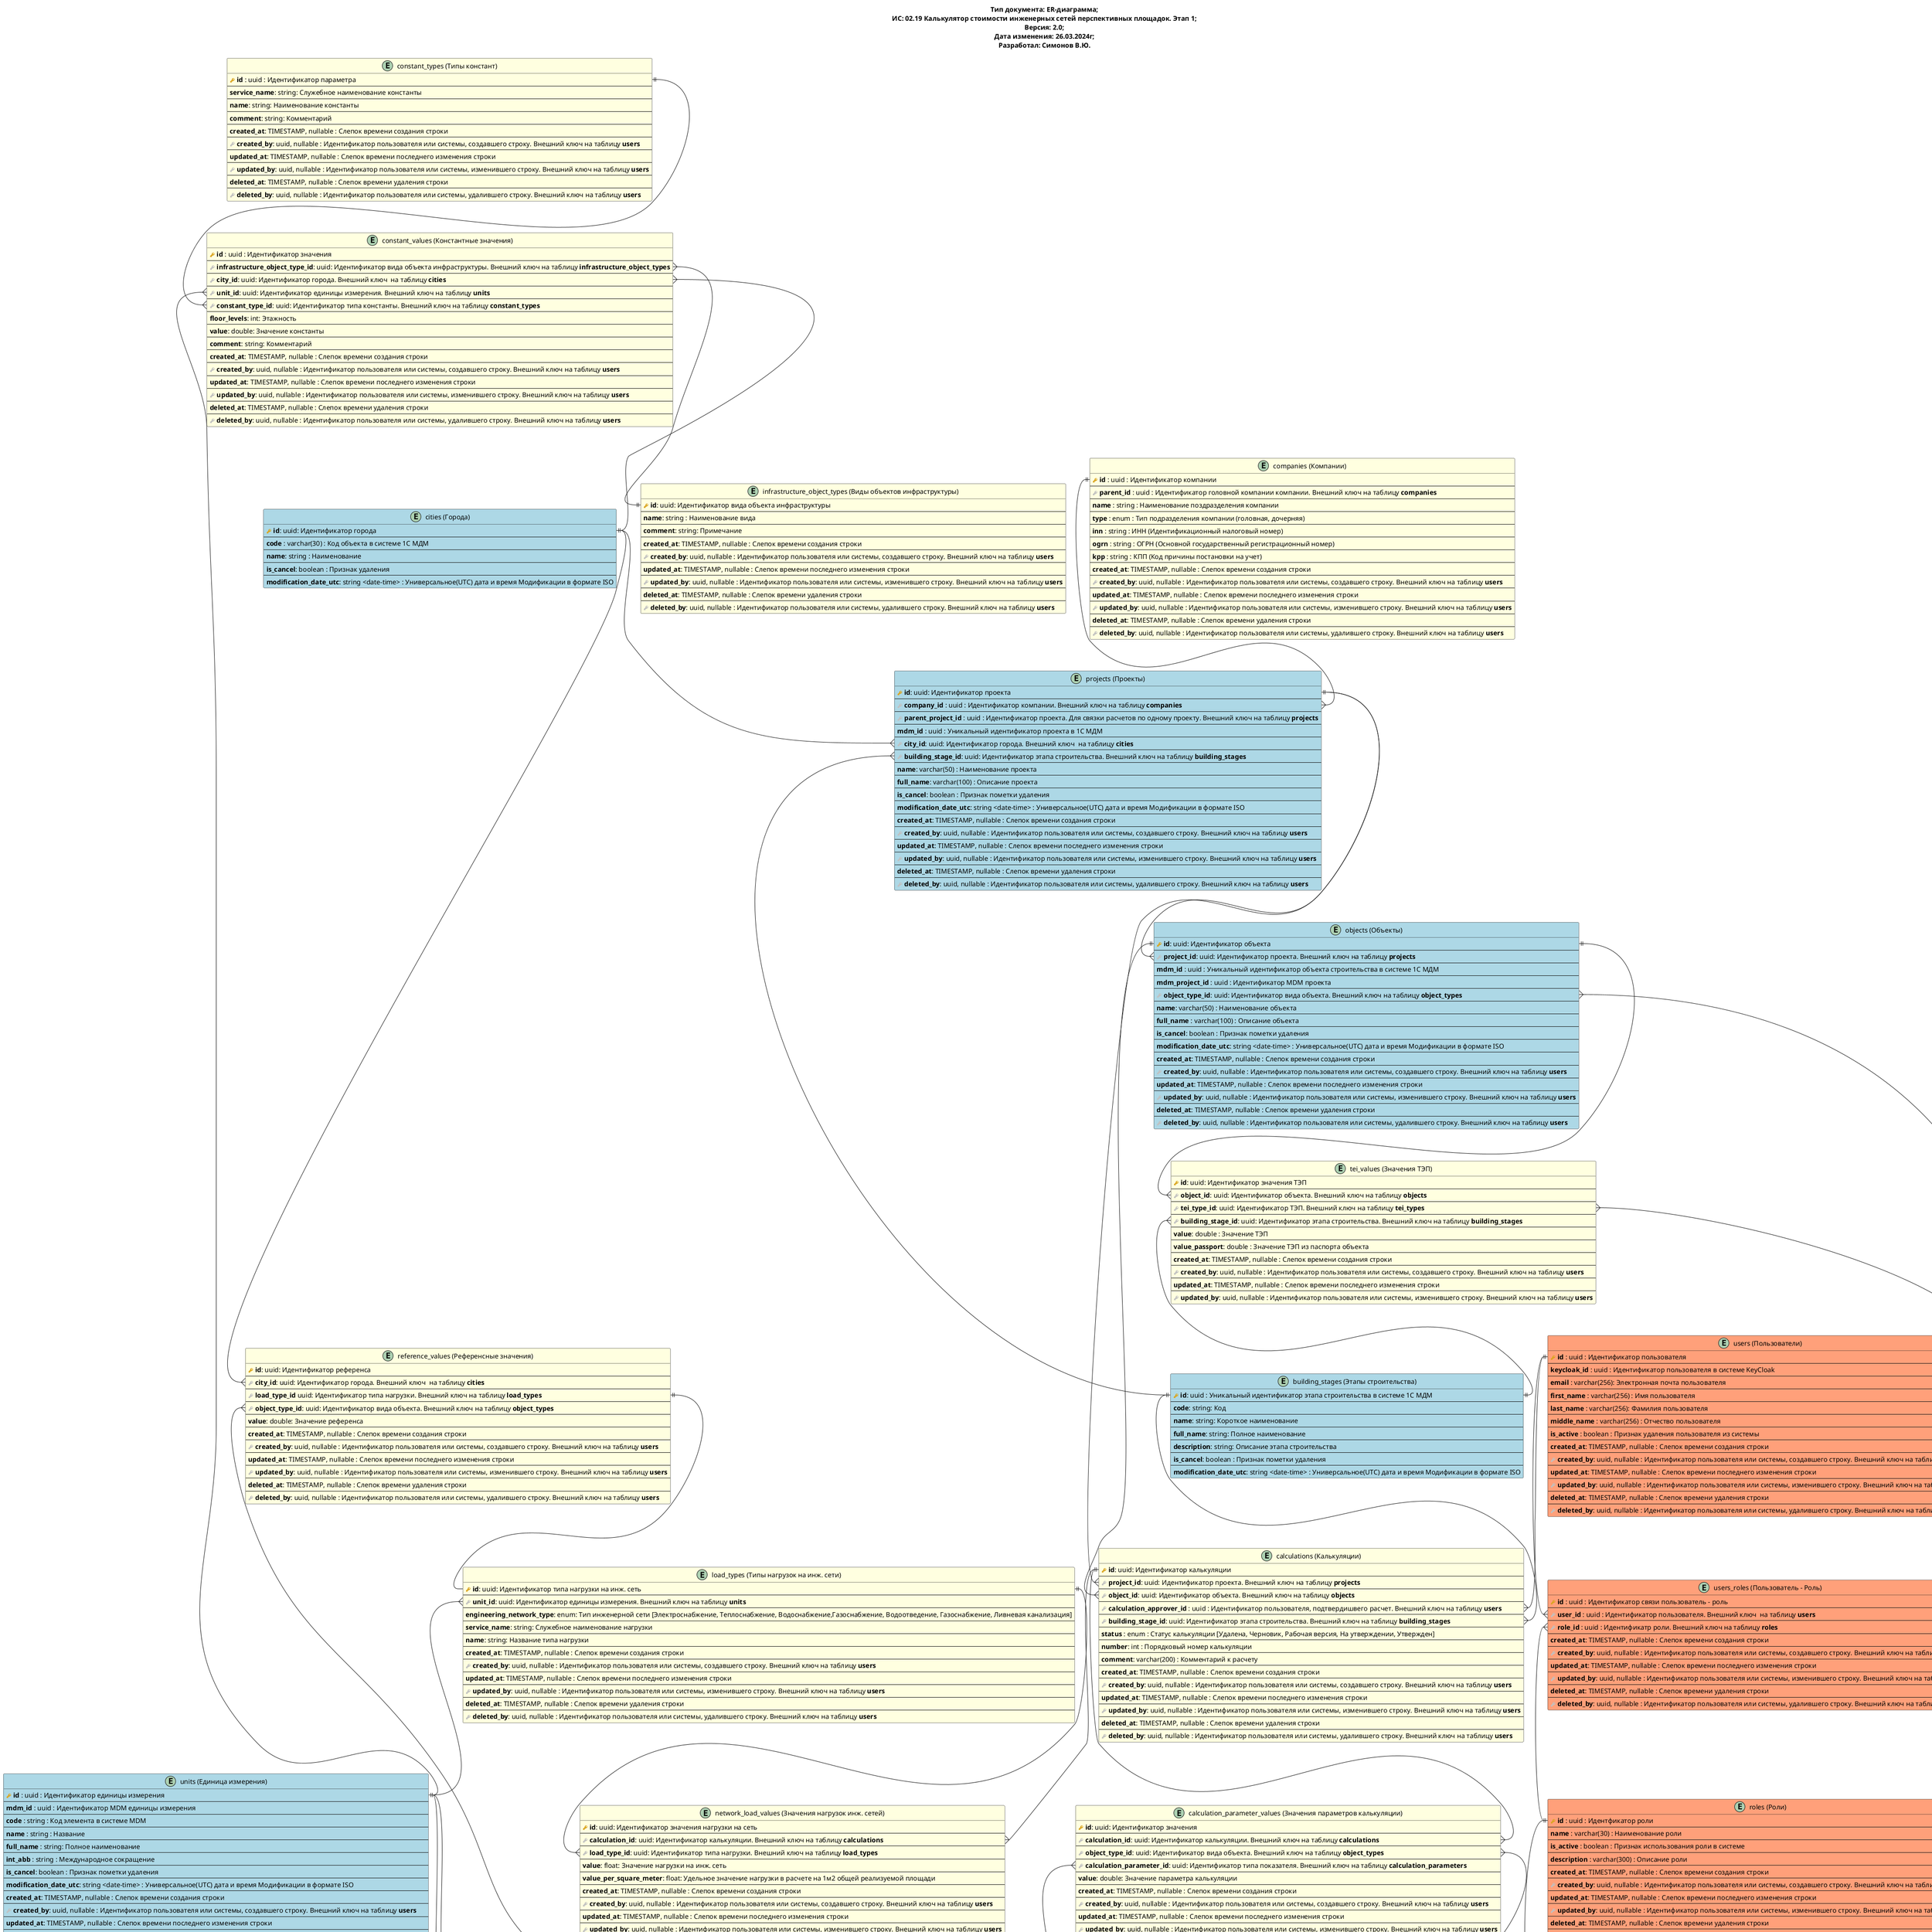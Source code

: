 @startuml 02.19 Калькулятор стоимости инженерных сетей перспективных площадок

title
Тип документа: ER-диаграмма;
ИС: 02.19 Калькулятор стоимости инженерных сетей перспективных площадок. Этап 1;
Версия: 2.0;
Дата изменения: 26.03.2024г;
Разработал: Симонов В.Ю.
end title

hide empty methods

!procedure $fk($name)
<color:#Silver><&key></color> <b>$name</b>
!endprocedure

!procedure $pk($name)
<color:#GoldenRod><&key></color> <b>$name</b>
!endprocedure

entity "companies (Компании)" as companies #LightYellow{
    $pk(id) : uuid : Идентификатор компании
    --
    $fk(parent_id) : uuid : Идентификатор головной компании компании. Внешний ключ на таблицу **companies**
    --
    **name** : string : Наименование поздразделения компании
    --
    **type** : enum : Тип подразделения компании (головная, дочерняя)
    --
    **inn** : string : ИНН (Идентификационный налоговый номер)
    --
    **ogrn** : string : ОГРН (Основной государственный регистрационный номер)
    --
    **kpp** : string : КПП (Код причины постановки на учет)
    --
    **created_at**: TIMESTAMP, nullable : Слепок времени создания строки
    --
    $fk(created_by): uuid, nullable : Идентификатор пользователя или системы, создавшего строку. Внешний ключ на таблицу **users**
    --
    **updated_at**: TIMESTAMP, nullable : Слепок времени последнего изменения строки
    --
    $fk(updated_by): uuid, nullable : Идентификатор пользователя или системы, изменившего строку. Внешний ключ на таблицу **users**
    --
    **deleted_at**: TIMESTAMP, nullable : Слепок времени удаления строки
    --
    $fk(deleted_by): uuid, nullable : Идентификатор пользователя или системы, удалившего строку. Внешний ключ на таблицу **users**
}

entity "roles_permissions (Роль - Право)" as roles_permissions #LightSalmon {
    $pk(id) : uuid : Идентификатор cвязи Роль-Право (PK)
    --
    $fk(role_id) : uuid : Идентфикатор роли (FK)
    --
    $fk(permission_id) : uuid : Идентификатор права (FK)
    --
    **created_at**: TIMESTAMP, nullable : Слепок времени создания строки
    --
    $fk(created_by): uuid, nullable : Идентификатор пользователя или системы, создавшего строку. Внешний ключ на таблицу **users**
    --
    **updated_at**: TIMESTAMP, nullable : Слепок времени последнего изменения строки
    --
    $fk(updated_by): uuid, nullable : Идентификатор пользователя или системы, изменившего строку. Внешний ключ на таблицу **users**
    --
    **deleted_at**: TIMESTAMP, nullable : Слепок времени удаления строки
    --
    $fk(deleted_by): uuid, nullable : Идентификатор пользователя или системы, удалившего строку. Внешний ключ на таблицу **users**
}

entity "permissions (Права)" as permissions #LightSalmon  {
    $pk(id) : uuid : Идентификатор права (PK)
    --
    **name** : varchar(30) : Наименование права
    --
    **decription** : varchar(200) : Описание права
    --
    **is_active** : boolean : Признак использования права в системе
    --
    **created_at**: TIMESTAMP, nullable : Слепок времени создания строки
    --
    $fk(created_by): uuid, nullable : Идентификатор пользователя или системы, создавшего строку. Внешний ключ на таблицу **users**
    --
    **updated_at**: TIMESTAMP, nullable : Слепок времени последнего изменения строки
    --
    $fk(updated_by): uuid, nullable : Идентификатор пользователя или системы, изменившего строку. Внешний ключ на таблицу **users**
    --
    **deleted_at**: TIMESTAMP, nullable : Слепок времени удаления строки
    --
    $fk(deleted_by): uuid, nullable : Идентификатор пользователя или системы, удалившего строку. Внешний ключ на таблицу **users**
}
entity "users (Пользователи)" as users #LightSalmon{
    $pk(id) : uuid : Идентификатор пользователя
    --
    **keyсloak_id** : uuid : Идентификатор пользователя в системе KeyСloak
    --
    **email** : varchar(256): Электронная почта пользователя
    --
    **first_name** : varchar(256) : Имя пользователя
    --
    **last_name** : varchar(256): Фамилия пользователя
    --
    **middle_name** : varchar(256) : Отчество пользователя
    --
    **is_active** : boolean : Признак удаления пользователя из системы
    --
    **created_at**: TIMESTAMP, nullable : Слепок времени создания строки
    --
    $fk(created_by): uuid, nullable : Идентификатор пользователя или системы, создавшего строку. Внешний ключ на таблицу **users**
    --
    **updated_at**: TIMESTAMP, nullable : Слепок времени последнего изменения строки
    --
    $fk(updated_by): uuid, nullable : Идентификатор пользователя или системы, изменившего строку. Внешний ключ на таблицу **users**
    --
    **deleted_at**: TIMESTAMP, nullable : Слепок времени удаления строки
    --
    $fk(deleted_by): uuid, nullable : Идентификатор пользователя или системы, удалившего строку. Внешний ключ на таблицу **users**
}

entity "users_roles (Пользователь - Роль)" as users_roles #LightSalmon{
    $pk(id) : uuid : Идентификатор связи пользователь - роль
    --
    $fk(user_id) : uuid : Идентификатор пользователя. Внешний ключ  на таблицу **users**
    --
    $fk(role_id) : uuid : Идентификатр роли. Внешний ключ на таблицу **roles**
    --
    **created_at**: TIMESTAMP, nullable : Слепок времени создания строки
    --
    $fk(created_by): uuid, nullable : Идентификатор пользователя или системы, создавшего строку. Внешний ключ на таблицу **users**
    --
    **updated_at**: TIMESTAMP, nullable : Слепок времени последнего изменения строки
    --
    $fk(updated_by): uuid, nullable : Идентификатор пользователя или системы, изменившего строку. Внешний ключ на таблицу **users**
    --
    **deleted_at**: TIMESTAMP, nullable : Слепок времени удаления строки
    --
    $fk(deleted_by): uuid, nullable : Идентификатор пользователя или системы, удалившего строку. Внешний ключ на таблицу **users**
}

entity "roles (Роли)" as roles #LightSalmon{
    $pk(id) : uuid : Идентфикатор роли
    --
    **name** : varchar(30) : Наименование роли
    --
    **is_active** : boolean : Признак использования роли в системе
    --
    **description** : varchar(300) : Описание роли
    --
    **created_at**: TIMESTAMP, nullable : Слепок времени создания строки
    --
    $fk(created_by): uuid, nullable : Идентификатор пользователя или системы, создавшего строку. Внешний ключ на таблицу **users**
    --
    **updated_at**: TIMESTAMP, nullable : Слепок времени последнего изменения строки
    --
    $fk(updated_by): uuid, nullable : Идентификатор пользователя или системы, изменившего строку. Внешний ключ на таблицу **users**
    --
    **deleted_at**: TIMESTAMP, nullable : Слепок времени удаления строки
    --
    $fk(deleted_by): uuid, nullable : Идентификатор пользователя или системы, удалившего строку. Внешний ключ на таблицу **users**
}

entity "calculations (Калькуляции)" as calculations #LightYellow{
    $pk(id): uuid: Идентификатор калькуляции
    --
    $fk(project_id): uuid: Идентификатор проекта. Внешний ключ на таблицу **projects**
    --
    $fk(object_id): uuid: Идентификатор объекта. Внешний ключ на таблицу **objects**
    --
    $fk(calculation_approver_id) : uuid : Идентификатор пользователя, подтвердишвего расчет. Внешний ключ на таблицу **users**
    --
    $fk(building_stage_id): uuid: Идентификатор этапа строительства. Внешний ключ на таблицу **building_stages**
    --
    **status** : enum : Статус калькуляции [Удалена, Черновик, Рабочая версия, На утверждении, Утвержден]
    --
    **number**: int : Порядковый номер калькуляции
    --
    **comment**: varchar(200) : Комментарий к расчету
    --
    **created_at**: TIMESTAMP, nullable : Слепок времени создания строки
    --
    $fk(created_by): uuid, nullable : Идентификатор пользователя или системы, создавшего строку. Внешний ключ на таблицу **users**
    --
    **updated_at**: TIMESTAMP, nullable : Слепок времени последнего изменения строки
    --
    $fk(updated_by): uuid, nullable : Идентификатор пользователя или системы, изменившего строку. Внешний ключ на таблицу **users**
    --
    **deleted_at**: TIMESTAMP, nullable : Слепок времени удаления строки
    --
    $fk(deleted_by): uuid, nullable : Идентификатор пользователя или системы, удалившего строку. Внешний ключ на таблицу **users**
}


entity "projects (Проекты)" as projects #LightBlue {
    $pk(id): uuid: Идентификатор проекта
    --
    $fk(company_id) : uuid : Идентификатор компании. Внешний ключ на таблицу **companies**
    --
    $fk(parent_project_id) : uuid : Идентификатор проекта. Для связки расчетов по одному проекту. Внешний ключ на таблицу **projects**
    --
    **mdm_id** : uuid : Уникальный идентификатор проекта в 1C МДМ
    --
    $fk(city_id): uuid: Идентификатор города. Внешний ключ  на таблицу **cities**
    --
    $fk(building_stage_id): uuid: Идентификатор этапа строительства. Внешний ключ на таблицу **building_stages**
    --
    **name**: varchar(50) : Наименование проекта
    --
    **full_name**: varchar(100) : Описание проекта
    --
    **is_сancel**: boolean : Признак пометки удаления
    --
    **modification_date_utc**: string <date-time> : Универсальное(UTC) дата и время Модификации в формате ISO
    --
    **created_at**: TIMESTAMP, nullable : Слепок времени создания строки
    --
    $fk(created_by): uuid, nullable : Идентификатор пользователя или системы, создавшего строку. Внешний ключ на таблицу **users**
    --
    **updated_at**: TIMESTAMP, nullable : Слепок времени последнего изменения строки
    --
    $fk(updated_by): uuid, nullable : Идентификатор пользователя или системы, изменившего строку. Внешний ключ на таблицу **users**
    --
    **deleted_at**: TIMESTAMP, nullable : Слепок времени удаления строки
    --
    $fk(deleted_by): uuid, nullable : Идентификатор пользователя или системы, удалившего строку. Внешний ключ на таблицу **users**
}

entity "objects (Объекты)" as objects #LightBlue{
    $pk(id): uuid: Идентификатор объекта
    --
    $fk(project_id): uuid: Идентификатор проекта. Внешний ключ на таблицу **projects**
    --
    **mdm_id** : uuid : Уникальный идентификатор объекта строительства в системе 1С МДМ
    --
    **mdm_project_id** : uuid : Идентификатор MDM проекта
    --
    $fk(object_type_id): uuid: Идентификатор вида объекта. Внешний ключ на таблицу **object_types**
    --
    **name**: varchar(50) : Наименование объекта
    --
	**full_name** : varchar(100) : Описание объекта
	--
    **is_сancel**: boolean : Признак пометки удаления
    --
    **modification_date_utc**: string <date-time> : Универсальное(UTC) дата и время Модификации в формате ISO
    --
    **created_at**: TIMESTAMP, nullable : Слепок времени создания строки
    --
    $fk(created_by): uuid, nullable : Идентификатор пользователя или системы, создавшего строку. Внешний ключ на таблицу **users**
    --
    **updated_at**: TIMESTAMP, nullable : Слепок времени последнего изменения строки
    --
    $fk(updated_by): uuid, nullable : Идентификатор пользователя или системы, изменившего строку. Внешний ключ на таблицу **users**
    --
    **deleted_at**: TIMESTAMP, nullable : Слепок времени удаления строки
    --
    $fk(deleted_by): uuid, nullable : Идентификатор пользователя или системы, удалившего строку. Внешний ключ на таблицу **users**
}

entity "object_types (Виды объектов строительства)" as object_types #LightBlue {
    $pk(id): uuid: Уникальный идентификатор вида объекта в 1C МДМ
    --
    **code** : varchar(30) : Код объекта в системе 1С МДМ
    --
    **name**: varchar(30) : Наименование вида объекта
    --
    **note**: string : Комментарий
    --
    **is_cancel**: boolean : Признак удаления
    --
    **modification_date_utc**: string <date-time>: Универсальное(UTC) дата и время Модификации в формате ISO
}
entity "tei_values (Значения ТЭП)" as tei_values #LightYellow{
    $pk(id): uuid: Идентификатор значения ТЭП
    --
    $fk(object_id): uuid: Идентификатор объекта. Внешний ключ на таблицу **objects**
    --
    $fk(tei_type_id): uuid: Идентификатор ТЭП. Внешний ключ на таблицу **tei_types**
    --
    $fk(building_stage_id): uuid: Идентификатор этапа строительства. Внешний ключ на таблицу **building_stages**
    --
    **value**: double : Значение ТЭП
    --
    **value_passport**: double : Значение ТЭП из паспорта объекта
    --
    **created_at**: TIMESTAMP, nullable : Слепок времени создания строки
    --
    $fk(created_by): uuid, nullable : Идентификатор пользователя или системы, создавшего строку. Внешний ключ на таблицу **users**
    --
    **updated_at**: TIMESTAMP, nullable : Слепок времени последнего изменения строки
    --
    $fk(updated_by): uuid, nullable : Идентификатор пользователя или системы, изменившего строку. Внешний ключ на таблицу **users**
}

entity "tei_types (Типы ТЭП)" as tei_types #LightBlue{
    $pk(id): uuid: Идентификатор типа ТЭП
    --
    **mdm_id**: string : Уникальный идентификатор ТЭП в системе 1С МДМ
    --
    **name**: string : Наименование
    --
    **regulatory_name**: string : Нормативное наименование
    --
    $fk(unit_id): uuid: Идентификатор единицы измерения. Внешний ключ на таблицу **units**
    --
    **unit_name**: string : Наименование ед. измерения
    --
    **description**: string : Описание ТЭП
    --
    **is_cancel**: boolean : Признак пометки удаления
    --
    **comment**: string : Примечание к типу показателя
    --
    **modification_date_utc**: string : Универсальное(UTC) дата и время Модификации в формате ISO
    --
    **created_at**: TIMESTAMP, nullable : Слепок времени создания строки
    --
    $fk(created_by): uuid, nullable : Идентификатор пользователя или системы, создавшего строку. Внешний ключ на таблицу **users**
    --
    **updated_at**: TIMESTAMP, nullable : Слепок времени последнего изменения строки
    --
    $fk(updated_by): uuid, nullable : Идентификатор пользователя или системы, изменившего строку. Внешний ключ на таблицу **users**
    --
    **deleted_at**: TIMESTAMP, nullable : Слепок времени удаления строки
    --
    $fk(deleted_by): uuid, nullable : Идентификатор пользователя или системы, удалившего строку. Внешний ключ на таблицу **users**
}

entity "network_load_values (Значения нагрузок инж. сетей)" as network_load_values #LightYellow {
    $pk(id): uuid: Идентификатор значения нагрузки на сеть
    --
    $fk("calculation_id"): uuid: Идентификатор калькуляции. Внешний ключ на таблицу **calculations**
    --
    $fk(load_type_id): uuid: Идентификатор типа нагрузки. Внешний ключ на таблицу **load_types**
    --
    **value**: float: Значение нагрузки на инж. сеть
    --
    **value_per_square_meter**: float: Удельное значение нагрузки в расчете на 1м2 общей реализуемой площади
    --
    **created_at**: TIMESTAMP, nullable : Слепок времени создания строки
    --
    $fk(created_by): uuid, nullable : Идентификатор пользователя или системы, создавшего строку. Внешний ключ на таблицу **users**
    --
    **updated_at**: TIMESTAMP, nullable : Слепок времени последнего изменения строки
    --
    $fk(updated_by): uuid, nullable : Идентификатор пользователя или системы, изменившего строку. Внешний ключ на таблицу **users**
}

entity "load_types (Типы нагрузок на инж. сети)" as load_types #LightYellow{
    $pk(id): uuid: Идентификатор типа нагрузки на инж. сеть
    --
    $fk(unit_id): uuid: Идентификатор единицы измерения. Внешний ключ на таблицу **units**
    --
    **engineering_network_type**: enum: Тип инженерной сети [Электроснабжение, Теплоснабжение, Водоснабжение,Газоснабжение, Водоотведение, Газоснабжение, Ливневая канализация]
    --
    **service_name**: string: Служебное наименование нагрузки
    --
    **name**: string: Название типа нагрузки
    --
    **created_at**: TIMESTAMP, nullable : Слепок времени создания строки
    --
    $fk(created_by): uuid, nullable : Идентификатор пользователя или системы, создавшего строку. Внешний ключ на таблицу **users**
    --
    **updated_at**: TIMESTAMP, nullable : Слепок времени последнего изменения строки
    --
    $fk(updated_by): uuid, nullable : Идентификатор пользователя или системы, изменившего строку. Внешний ключ на таблицу **users**
    --
    **deleted_at**: TIMESTAMP, nullable : Слепок времени удаления строки
    --
    $fk(deleted_by): uuid, nullable : Идентификатор пользователя или системы, удалившего строку. Внешний ключ на таблицу **users**
}

entity "object_types_tei_types (Связка тип объекта - тип ТЭП)" as object_types_tei_types #LightYellow{
    $pk(id): uuid: Идентификатор связи тип объекта - тип показателя
    --
    $fk(object_type_id): uuid: Идентификатор вида объекта. Внешний ключ на таблицу **object_types**
    --
    $fk(tei_type_id): uuid: Идентификатор типа показателя. Внешний ключ на таблицу **tei_types**
    --
    **created_at**: TIMESTAMP, nullable : Слепок времени создания строки
    --
    $fk(created_by): uuid, nullable : Идентификатор пользователя или системы, создавшего строку. Внешний ключ на таблицу **users**
    --
    **updated_at**: TIMESTAMP, nullable : Слепок времени последнего изменения строки
    --
    $fk(updated_by): uuid, nullable : Идентификатор пользователя или системы, изменившего строку. Внешний ключ на таблицу **users**
    --
    **deleted_at**: TIMESTAMP, nullable : Слепок времени удаления строки
    --
    $fk(deleted_by): uuid, nullable : Идентификатор пользователя или системы, удалившего строку. Внешний ключ на таблицу **users**
}

entity "cities (Города)" as cities  #LightBlue{
    $pk(id): uuid: Идентификатор города
    --
    **code** : varchar(30) : Код объекта в системе 1С МДМ
    --
    **name**: string : Наименование
    --
    **is_cancel**: boolean : Признак удаления
    --
    **modification_date_utc**: string <date-time> : Универсальное(UTC) дата и время Модификации в формате ISO
}

entity "units (Единица измерения)" as units #lightBlue {
    $pk("id") : uuid : Идентификатор единицы измерения
    --
    **mdm_id** : uuid : Идентификатор MDM единицы измерения
    --
    **code** : string : Код элемента в системе MDM
    --
    **name** : string : Название
    --
    **full_name** : string: Полное наименование
    --
    **int_abb** : string : Международное сокращение
    --
    **is_cancel**: boolean : Признак пометки удаления
    --
    **modification_date_utc**: string <date-time> : Универсальное(UTC) дата и время Модификации в формате ISO
    --
    **created_at**: TIMESTAMP, nullable : Слепок времени создания строки
    --
    $fk(created_by): uuid, nullable : Идентификатор пользователя или системы, создавшего строку. Внешний ключ на таблицу **users**
    --
    **updated_at**: TIMESTAMP, nullable : Слепок времени последнего изменения строки
    --
    $fk(updated_by): uuid, nullable : Идентификатор пользователя или системы, изменившего строку. Внешний ключ на таблицу **users**
    --
    **deleted_at**: TIMESTAMP, nullable : Слепок времени удаления строки
    --
    $fk(deleted_by): uuid, nullable : Идентификатор пользователя или системы, удалившего строку. Внешний ключ на таблицу **users**
}

entity "infrastructure_object_types (Виды объектов инфраструктуры)" as infrastructure_object_types #lightyellow{
    $pk(id): uuid: Идентификатор вида объекта инфраструктуры
    --
    **name**: string : Наименование вида
    --
    **comment**: string: Примечание
    --
    **created_at**: TIMESTAMP, nullable : Слепок времени создания строки
    --
    $fk(created_by): uuid, nullable : Идентификатор пользователя или системы, создавшего строку. Внешний ключ на таблицу **users**
    --
    **updated_at**: TIMESTAMP, nullable : Слепок времени последнего изменения строки
    --
    $fk(updated_by): uuid, nullable : Идентификатор пользователя или системы, изменившего строку. Внешний ключ на таблицу **users**
    --
    **deleted_at**: TIMESTAMP, nullable : Слепок времени удаления строки
    --
    $fk(deleted_by): uuid, nullable : Идентификатор пользователя или системы, удалившего строку. Внешний ключ на таблицу **users**
}

entity "сalculation_parameter_values (Значения параметров калькуляции)" As сalculation_parameter_values #lightyellow {
    $pk(id): uuid: Идентификатор значения
    --
    $fk("calculation_id"): uuid: Идентификатор калькуляции. Внешний ключ на таблицу **calculations**
    --
    $fk(object_type_id): uuid: Идентификатор вида объекта. Внешний ключ на таблицу **object_types**
    --
    $fk("сalculation_parameter_id"): uuid: Идентификатор типа показателя. Внешний ключ на таблицу **сalculation_parameters**
    --
    **value**: double: Значение параметра калькуляции
    --
    **created_at**: TIMESTAMP, nullable : Слепок времени создания строки
    --
    $fk(created_by): uuid, nullable : Идентификатор пользователя или системы, создавшего строку. Внешний ключ на таблицу **users**
    --
    **updated_at**: TIMESTAMP, nullable : Слепок времени последнего изменения строки
    --
    $fk(updated_by): uuid, nullable : Идентификатор пользователя или системы, изменившего строку. Внешний ключ на таблицу **users**
}

entity "reference_values (Референсные значения)" As reference_values #lightyellow {
    $pk(id): uuid: Идентификатор референса
    --
    $fk(city_id): uuid: Идентификатор города. Внешний ключ  на таблицу **cities**
    --
    $fk(load_type_id) uuid: Идентификатор типа нагрузки. Внешний ключ на таблицу **load_types**
    --
    $fk(object_type_id): uuid: Идентификатор вида объекта. Внешний ключ на таблицу **object_types**
    --
    **value**: double: Значение референса
    --
    **created_at**: TIMESTAMP, nullable : Слепок времени создания строки
    --
    $fk(created_by): uuid, nullable : Идентификатор пользователя или системы, создавшего строку. Внешний ключ на таблицу **users**
    --
    **updated_at**: TIMESTAMP, nullable : Слепок времени последнего изменения строки
    --
    $fk(updated_by): uuid, nullable : Идентификатор пользователя или системы, изменившего строку. Внешний ключ на таблицу **users**
    --
    **deleted_at**: TIMESTAMP, nullable : Слепок времени удаления строки
    --
    $fk(deleted_by): uuid, nullable : Идентификатор пользователя или системы, удалившего строку. Внешний ключ на таблицу **users**
}

entity "constant_values (Константные значения)" as constant_values #lightyellow {
    $pk(id) : uuid : Идентификатор значения
    --
    $fk(infrastructure_object_type_id): uuid: Идентификатор вида объекта инфраструктуры. Внешний ключ на таблицу **infrastructure_object_types**
    --
    $fk(city_id): uuid: Идентификатор города. Внешний ключ  на таблицу **cities**
    --
    $fk(unit_id): uuid: Идентификатор единицы измерения. Внешний ключ на таблицу **units**
    --
    $fk(constant_type_id): uuid: Идентификатор типа константы. Внешний ключ на таблицу **constant_types**
    --
    **floor_levels**: int: Этажность
    --
    **value**: double: Значение константы
    --
    **comment**: string: Комментарий
    --
    **created_at**: TIMESTAMP, nullable : Слепок времени создания строки
    --
    $fk(created_by): uuid, nullable : Идентификатор пользователя или системы, создавшего строку. Внешний ключ на таблицу **users**
    --
    **updated_at**: TIMESTAMP, nullable : Слепок времени последнего изменения строки
    --
    $fk(updated_by): uuid, nullable : Идентификатор пользователя или системы, изменившего строку. Внешний ключ на таблицу **users**
    --
    **deleted_at**: TIMESTAMP, nullable : Слепок времени удаления строки
    --
    $fk(deleted_by): uuid, nullable : Идентификатор пользователя или системы, удалившего строку. Внешний ключ на таблицу **users**
}
entity "constant_types (Типы констант)" as constant_types #lightyellow {
    $pk(id) : uuid : Идентификатор параметра
    --
    **service_name**: string: Служебное наименование константы
    --
    **name**: string: Наименование константы
    --
    **comment**: string: Комментарий
    --
    **created_at**: TIMESTAMP, nullable : Слепок времени создания строки
    --
    $fk(created_by): uuid, nullable : Идентификатор пользователя или системы, создавшего строку. Внешний ключ на таблицу **users**
    --
    **updated_at**: TIMESTAMP, nullable : Слепок времени последнего изменения строки
    --
    $fk(updated_by): uuid, nullable : Идентификатор пользователя или системы, изменившего строку. Внешний ключ на таблицу **users**
    --
    **deleted_at**: TIMESTAMP, nullable : Слепок времени удаления строки
    --
    $fk(deleted_by): uuid, nullable : Идентификатор пользователя или системы, удалившего строку. Внешний ключ на таблицу **users**
}

entity "building_stages (Этапы строительства)" as building_stages #LightBlue {
    $pk(id): uuid : Уникальный идентификатор этапа строительства в системе 1С МДМ
    --
    **code**: string: Код
    --
    **name**: string: Короткое наименование
    --
    **full_name**: string: Полное наименование
    --
    **description**: string: Описание этапа строительства
    --
    **is_cancel**: boolean : Признак пометки удаления
    --
    **modification_date_utc**: string <date-time> : Универсальное(UTC) дата и время Модификации в формате ISO
}

entity "сalculation_parameters (Параметры калькуляции)" as сalculation_parameters #lightyellow {
    $pk(id) : uuid : Идентификатор параметра
    --
    $fk(unit_id): uuid: Идентификатор единицы измерения. Внешний ключ на таблицу **units**
    --
    **service_name**: string: Служебное наименование параметра
    --
    **name**: string: Наименование параметра
    --
    **comment**: string: Комментарий
    --
    **created_at**: TIMESTAMP, nullable : Слепок времени создания строки
    --
    $fk(created_by): uuid, nullable : Идентификатор пользователя или системы, создавшего строку. Внешний ключ на таблицу **users**
    --
    **updated_at**: TIMESTAMP, nullable : Слепок времени последнего изменения строки
    --
    $fk(updated_by): uuid, nullable : Идентификатор пользователя или системы, изменившего строку. Внешний ключ на таблицу **users**
    --
    **deleted_at**: TIMESTAMP, nullable : Слепок времени удаления строки
    --
    $fk(deleted_by): uuid, nullable : Идентификатор пользователя или системы, удалившего строку. Внешний ключ на таблицу **users**
}

units::id ||--{ сalculation_parameters::unit_id

cities::id ||--{ reference_values::city_id
reference_values::object_type_id }--|| object_types::id


projects::building_stage_id }--|| building_stages::id
building_stages::id ||--{ calculations::building_stage_id
tei_values::building_stage_id }--|| building_stages::id

constant_types::id ||--{ constant_values::constant_type_id

reference_values::load_type_id }--|| load_types::id

companies::id ||--{ projects::company_id


calculations::id ||--{ сalculation_parameter_values::calculation_id
сalculation_parameter_values::object_type_id }--|| object_types::id
сalculation_parameter_values::сalculation_parameter_id }--|| сalculation_parameters::id

constant_values::infrastructure_object_type_id }--|| infrastructure_object_types::id
constant_values::unit_id }--|| units::id
constant_values::city_id }--|| cities::id

users::id ||--{ users_roles::user_id
users_roles::role_id }--|| roles::id
users::id ||--{ calculations::calculation_approver_id

roles::id ||--{ roles_permissions::role_id
roles_permissions::permission_id }--|| permissions::id

object_types::id ||--{ object_types_tei_types::object_type_id
object_types_tei_types::tei_type_id }--|| tei_types::id

objects::object_type_id }--|| object_types::id
objects::id ||--{ tei_values::object_id
tei_values::tei_type_id }--|| tei_types::id
units::id ||--{ tei_types::unit_id


load_types::id ||--{ network_load_values::load_type_id
load_types::unit_id }--|| units::id

objects::id ||--{ calculations::object_id
projects::id ||--{ calculations::project_id
projects::id ||--{ objects::project_id

calculations::id ||--{ network_load_values::calculation_id

cities::id ||--{ projects::city_id

@enduml
